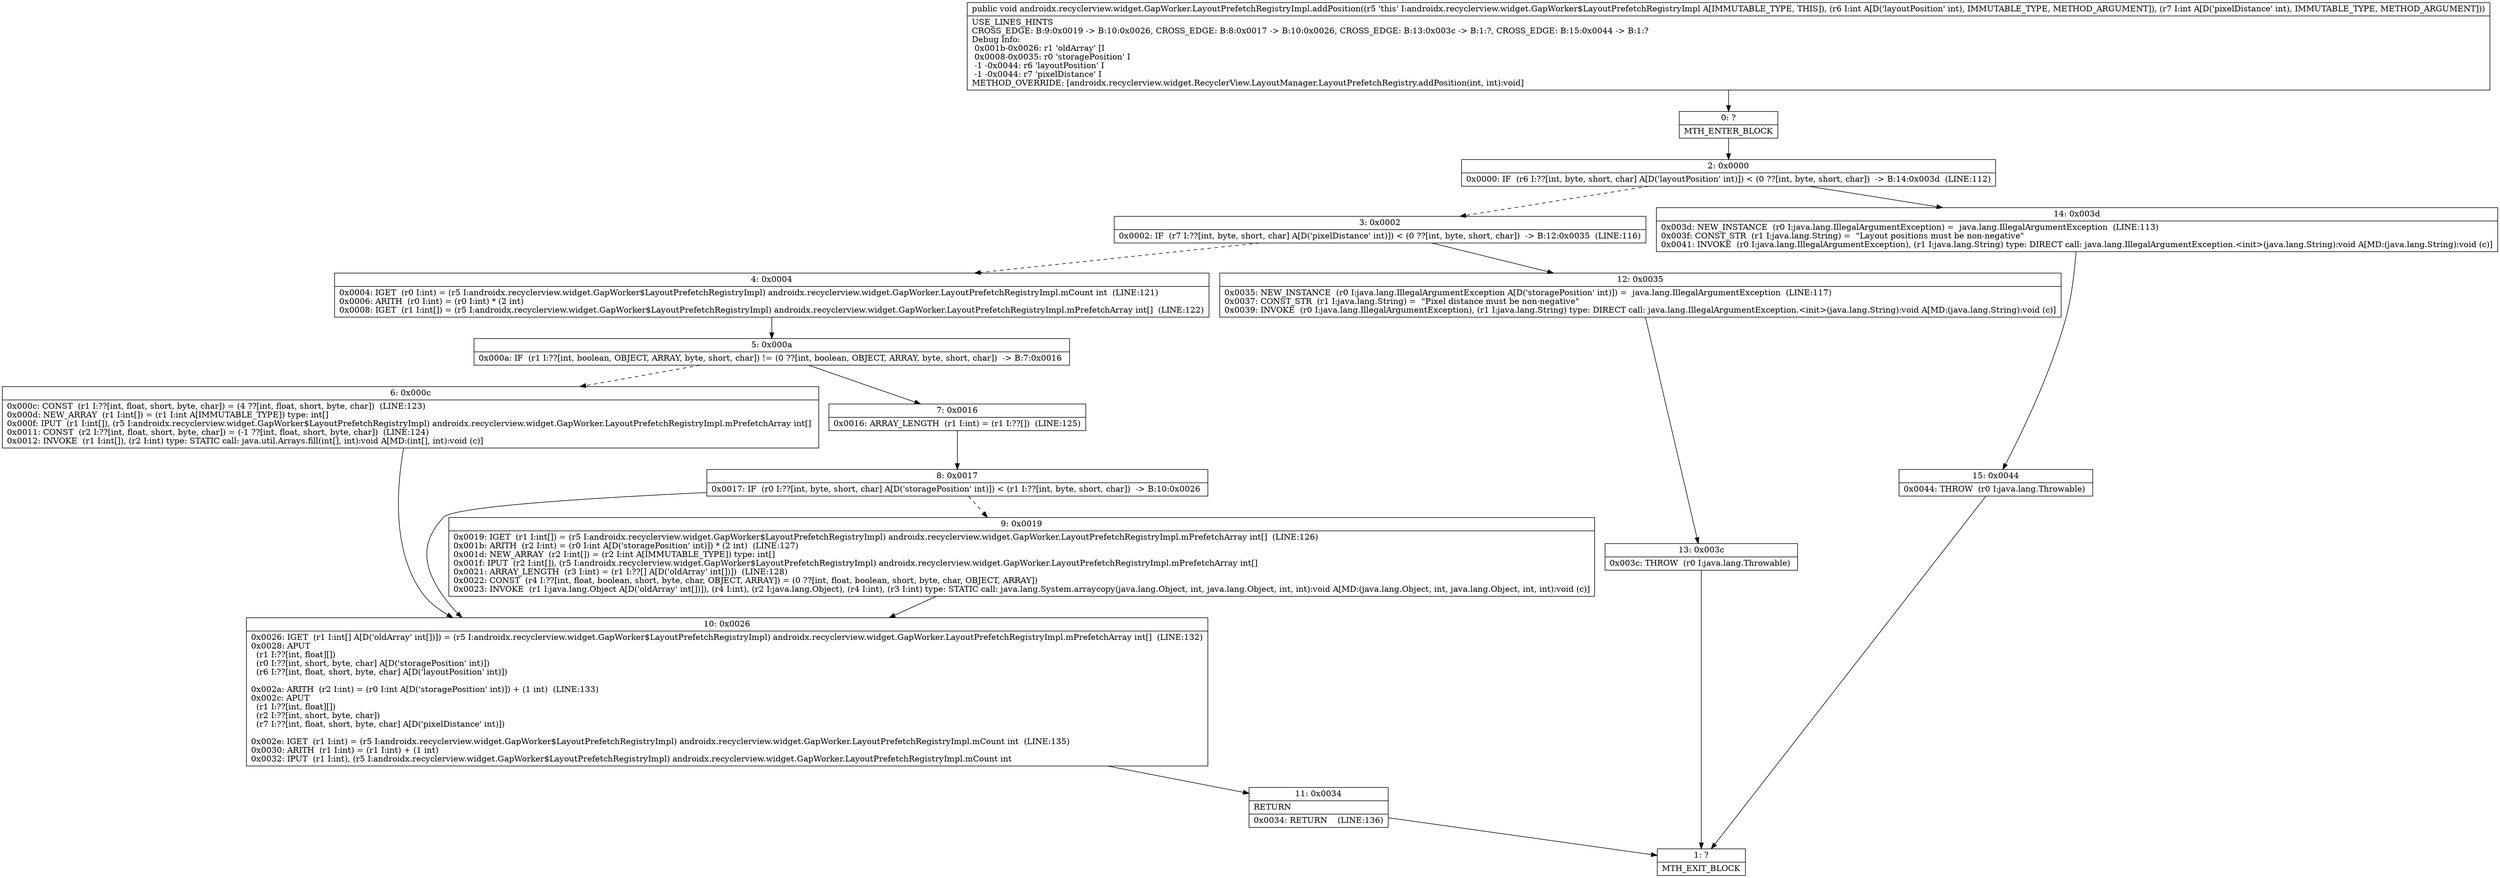 digraph "CFG forandroidx.recyclerview.widget.GapWorker.LayoutPrefetchRegistryImpl.addPosition(II)V" {
Node_0 [shape=record,label="{0\:\ ?|MTH_ENTER_BLOCK\l}"];
Node_2 [shape=record,label="{2\:\ 0x0000|0x0000: IF  (r6 I:??[int, byte, short, char] A[D('layoutPosition' int)]) \< (0 ??[int, byte, short, char])  \-\> B:14:0x003d  (LINE:112)\l}"];
Node_3 [shape=record,label="{3\:\ 0x0002|0x0002: IF  (r7 I:??[int, byte, short, char] A[D('pixelDistance' int)]) \< (0 ??[int, byte, short, char])  \-\> B:12:0x0035  (LINE:116)\l}"];
Node_4 [shape=record,label="{4\:\ 0x0004|0x0004: IGET  (r0 I:int) = (r5 I:androidx.recyclerview.widget.GapWorker$LayoutPrefetchRegistryImpl) androidx.recyclerview.widget.GapWorker.LayoutPrefetchRegistryImpl.mCount int  (LINE:121)\l0x0006: ARITH  (r0 I:int) = (r0 I:int) * (2 int) \l0x0008: IGET  (r1 I:int[]) = (r5 I:androidx.recyclerview.widget.GapWorker$LayoutPrefetchRegistryImpl) androidx.recyclerview.widget.GapWorker.LayoutPrefetchRegistryImpl.mPrefetchArray int[]  (LINE:122)\l}"];
Node_5 [shape=record,label="{5\:\ 0x000a|0x000a: IF  (r1 I:??[int, boolean, OBJECT, ARRAY, byte, short, char]) != (0 ??[int, boolean, OBJECT, ARRAY, byte, short, char])  \-\> B:7:0x0016 \l}"];
Node_6 [shape=record,label="{6\:\ 0x000c|0x000c: CONST  (r1 I:??[int, float, short, byte, char]) = (4 ??[int, float, short, byte, char])  (LINE:123)\l0x000d: NEW_ARRAY  (r1 I:int[]) = (r1 I:int A[IMMUTABLE_TYPE]) type: int[] \l0x000f: IPUT  (r1 I:int[]), (r5 I:androidx.recyclerview.widget.GapWorker$LayoutPrefetchRegistryImpl) androidx.recyclerview.widget.GapWorker.LayoutPrefetchRegistryImpl.mPrefetchArray int[] \l0x0011: CONST  (r2 I:??[int, float, short, byte, char]) = (\-1 ??[int, float, short, byte, char])  (LINE:124)\l0x0012: INVOKE  (r1 I:int[]), (r2 I:int) type: STATIC call: java.util.Arrays.fill(int[], int):void A[MD:(int[], int):void (c)]\l}"];
Node_10 [shape=record,label="{10\:\ 0x0026|0x0026: IGET  (r1 I:int[] A[D('oldArray' int[])]) = (r5 I:androidx.recyclerview.widget.GapWorker$LayoutPrefetchRegistryImpl) androidx.recyclerview.widget.GapWorker.LayoutPrefetchRegistryImpl.mPrefetchArray int[]  (LINE:132)\l0x0028: APUT  \l  (r1 I:??[int, float][])\l  (r0 I:??[int, short, byte, char] A[D('storagePosition' int)])\l  (r6 I:??[int, float, short, byte, char] A[D('layoutPosition' int)])\l \l0x002a: ARITH  (r2 I:int) = (r0 I:int A[D('storagePosition' int)]) + (1 int)  (LINE:133)\l0x002c: APUT  \l  (r1 I:??[int, float][])\l  (r2 I:??[int, short, byte, char])\l  (r7 I:??[int, float, short, byte, char] A[D('pixelDistance' int)])\l \l0x002e: IGET  (r1 I:int) = (r5 I:androidx.recyclerview.widget.GapWorker$LayoutPrefetchRegistryImpl) androidx.recyclerview.widget.GapWorker.LayoutPrefetchRegistryImpl.mCount int  (LINE:135)\l0x0030: ARITH  (r1 I:int) = (r1 I:int) + (1 int) \l0x0032: IPUT  (r1 I:int), (r5 I:androidx.recyclerview.widget.GapWorker$LayoutPrefetchRegistryImpl) androidx.recyclerview.widget.GapWorker.LayoutPrefetchRegistryImpl.mCount int \l}"];
Node_11 [shape=record,label="{11\:\ 0x0034|RETURN\l|0x0034: RETURN    (LINE:136)\l}"];
Node_1 [shape=record,label="{1\:\ ?|MTH_EXIT_BLOCK\l}"];
Node_7 [shape=record,label="{7\:\ 0x0016|0x0016: ARRAY_LENGTH  (r1 I:int) = (r1 I:??[])  (LINE:125)\l}"];
Node_8 [shape=record,label="{8\:\ 0x0017|0x0017: IF  (r0 I:??[int, byte, short, char] A[D('storagePosition' int)]) \< (r1 I:??[int, byte, short, char])  \-\> B:10:0x0026 \l}"];
Node_9 [shape=record,label="{9\:\ 0x0019|0x0019: IGET  (r1 I:int[]) = (r5 I:androidx.recyclerview.widget.GapWorker$LayoutPrefetchRegistryImpl) androidx.recyclerview.widget.GapWorker.LayoutPrefetchRegistryImpl.mPrefetchArray int[]  (LINE:126)\l0x001b: ARITH  (r2 I:int) = (r0 I:int A[D('storagePosition' int)]) * (2 int)  (LINE:127)\l0x001d: NEW_ARRAY  (r2 I:int[]) = (r2 I:int A[IMMUTABLE_TYPE]) type: int[] \l0x001f: IPUT  (r2 I:int[]), (r5 I:androidx.recyclerview.widget.GapWorker$LayoutPrefetchRegistryImpl) androidx.recyclerview.widget.GapWorker.LayoutPrefetchRegistryImpl.mPrefetchArray int[] \l0x0021: ARRAY_LENGTH  (r3 I:int) = (r1 I:??[] A[D('oldArray' int[])])  (LINE:128)\l0x0022: CONST  (r4 I:??[int, float, boolean, short, byte, char, OBJECT, ARRAY]) = (0 ??[int, float, boolean, short, byte, char, OBJECT, ARRAY]) \l0x0023: INVOKE  (r1 I:java.lang.Object A[D('oldArray' int[])]), (r4 I:int), (r2 I:java.lang.Object), (r4 I:int), (r3 I:int) type: STATIC call: java.lang.System.arraycopy(java.lang.Object, int, java.lang.Object, int, int):void A[MD:(java.lang.Object, int, java.lang.Object, int, int):void (c)]\l}"];
Node_12 [shape=record,label="{12\:\ 0x0035|0x0035: NEW_INSTANCE  (r0 I:java.lang.IllegalArgumentException A[D('storagePosition' int)]) =  java.lang.IllegalArgumentException  (LINE:117)\l0x0037: CONST_STR  (r1 I:java.lang.String) =  \"Pixel distance must be non\-negative\" \l0x0039: INVOKE  (r0 I:java.lang.IllegalArgumentException), (r1 I:java.lang.String) type: DIRECT call: java.lang.IllegalArgumentException.\<init\>(java.lang.String):void A[MD:(java.lang.String):void (c)]\l}"];
Node_13 [shape=record,label="{13\:\ 0x003c|0x003c: THROW  (r0 I:java.lang.Throwable) \l}"];
Node_14 [shape=record,label="{14\:\ 0x003d|0x003d: NEW_INSTANCE  (r0 I:java.lang.IllegalArgumentException) =  java.lang.IllegalArgumentException  (LINE:113)\l0x003f: CONST_STR  (r1 I:java.lang.String) =  \"Layout positions must be non\-negative\" \l0x0041: INVOKE  (r0 I:java.lang.IllegalArgumentException), (r1 I:java.lang.String) type: DIRECT call: java.lang.IllegalArgumentException.\<init\>(java.lang.String):void A[MD:(java.lang.String):void (c)]\l}"];
Node_15 [shape=record,label="{15\:\ 0x0044|0x0044: THROW  (r0 I:java.lang.Throwable) \l}"];
MethodNode[shape=record,label="{public void androidx.recyclerview.widget.GapWorker.LayoutPrefetchRegistryImpl.addPosition((r5 'this' I:androidx.recyclerview.widget.GapWorker$LayoutPrefetchRegistryImpl A[IMMUTABLE_TYPE, THIS]), (r6 I:int A[D('layoutPosition' int), IMMUTABLE_TYPE, METHOD_ARGUMENT]), (r7 I:int A[D('pixelDistance' int), IMMUTABLE_TYPE, METHOD_ARGUMENT]))  | USE_LINES_HINTS\lCROSS_EDGE: B:9:0x0019 \-\> B:10:0x0026, CROSS_EDGE: B:8:0x0017 \-\> B:10:0x0026, CROSS_EDGE: B:13:0x003c \-\> B:1:?, CROSS_EDGE: B:15:0x0044 \-\> B:1:?\lDebug Info:\l  0x001b\-0x0026: r1 'oldArray' [I\l  0x0008\-0x0035: r0 'storagePosition' I\l  \-1 \-0x0044: r6 'layoutPosition' I\l  \-1 \-0x0044: r7 'pixelDistance' I\lMETHOD_OVERRIDE: [androidx.recyclerview.widget.RecyclerView.LayoutManager.LayoutPrefetchRegistry.addPosition(int, int):void]\l}"];
MethodNode -> Node_0;Node_0 -> Node_2;
Node_2 -> Node_3[style=dashed];
Node_2 -> Node_14;
Node_3 -> Node_4[style=dashed];
Node_3 -> Node_12;
Node_4 -> Node_5;
Node_5 -> Node_6[style=dashed];
Node_5 -> Node_7;
Node_6 -> Node_10;
Node_10 -> Node_11;
Node_11 -> Node_1;
Node_7 -> Node_8;
Node_8 -> Node_9[style=dashed];
Node_8 -> Node_10;
Node_9 -> Node_10;
Node_12 -> Node_13;
Node_13 -> Node_1;
Node_14 -> Node_15;
Node_15 -> Node_1;
}

